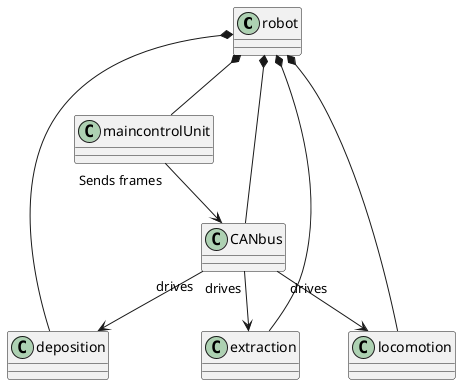 @startuml robot_highLevel

robot *-- CANbus
robot *-- maincontrolUnit
robot *-- deposition
robot *-- extraction
robot *-- locomotion

CANbus "drives" --> deposition
CANbus "drives" --> extraction
CANbus "drives" --> locomotion

maincontrolUnit "Sends frames" --> CANbus



@enduml